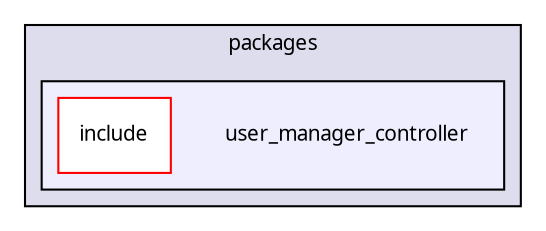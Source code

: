 digraph "packages/user/packages/user_manager/packages/user_manager_controller/" {
  compound=true
  node [ fontsize="10", fontname="FreeSans.ttf"];
  edge [ labelfontsize="10", labelfontname="FreeSans.ttf"];
  subgraph clusterdir_b707d709b17af13452dd29335ea64bf6 {
    graph [ bgcolor="#ddddee", pencolor="black", label="packages" fontname="FreeSans.ttf", fontsize="10", URL="dir_b707d709b17af13452dd29335ea64bf6.html"]
  subgraph clusterdir_9288b2b1546a4cd9ae684879b7c9ac6b {
    graph [ bgcolor="#eeeeff", pencolor="black", label="" URL="dir_9288b2b1546a4cd9ae684879b7c9ac6b.html"];
    dir_9288b2b1546a4cd9ae684879b7c9ac6b [shape=plaintext label="user_manager_controller"];
    dir_f9dc0f60bc49efbc12e1bc6614021a5c [shape=box label="include" color="red" fillcolor="white" style="filled" URL="dir_f9dc0f60bc49efbc12e1bc6614021a5c.html"];
  }
  }
}

